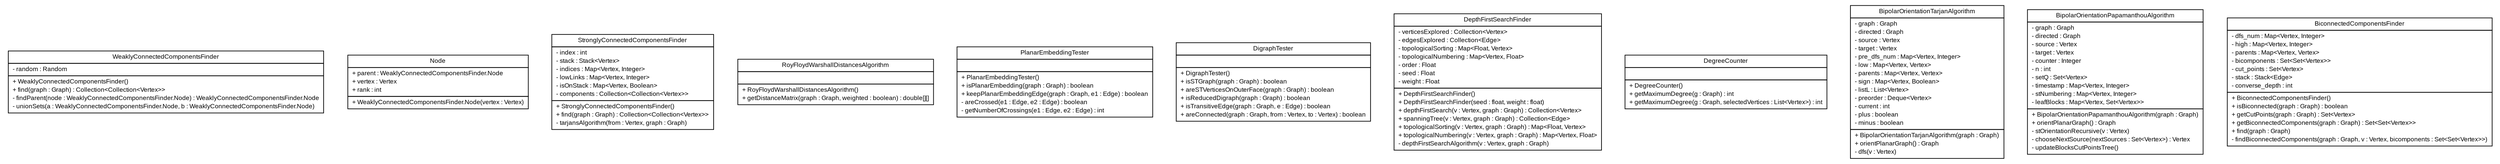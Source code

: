 #!/usr/local/bin/dot
#
# Class diagram 
# Generated by UMLGraph version R5_6 (http://www.umlgraph.org/)
#

digraph G {
	edge [fontname="arial",fontsize=10,labelfontname="arial",labelfontsize=10];
	node [fontname="arial",fontsize=10,shape=plaintext];
	nodesep=0.25;
	ranksep=0.5;
	// pfc.utilities.graph.WeaklyConnectedComponentsFinder
	c2454 [label=<<table title="pfc.utilities.graph.WeaklyConnectedComponentsFinder" border="0" cellborder="1" cellspacing="0" cellpadding="2" port="p" href="./WeaklyConnectedComponentsFinder.html">
		<tr><td><table border="0" cellspacing="0" cellpadding="1">
<tr><td align="center" balign="center"> WeaklyConnectedComponentsFinder </td></tr>
		</table></td></tr>
		<tr><td><table border="0" cellspacing="0" cellpadding="1">
<tr><td align="left" balign="left"> - random : Random </td></tr>
		</table></td></tr>
		<tr><td><table border="0" cellspacing="0" cellpadding="1">
<tr><td align="left" balign="left"> + WeaklyConnectedComponentsFinder() </td></tr>
<tr><td align="left" balign="left"> + find(graph : Graph) : Collection&lt;Collection&lt;Vertex&gt;&gt; </td></tr>
<tr><td align="left" balign="left"> - findParent(node : WeaklyConnectedComponentsFinder.Node) : WeaklyConnectedComponentsFinder.Node </td></tr>
<tr><td align="left" balign="left"> - unionSets(a : WeaklyConnectedComponentsFinder.Node, b : WeaklyConnectedComponentsFinder.Node) </td></tr>
		</table></td></tr>
		</table>>, URL="./WeaklyConnectedComponentsFinder.html", fontname="arial", fontcolor="black", fontsize=9.0];
	// pfc.utilities.graph.WeaklyConnectedComponentsFinder.Node
	c2455 [label=<<table title="pfc.utilities.graph.WeaklyConnectedComponentsFinder.Node" border="0" cellborder="1" cellspacing="0" cellpadding="2" port="p" href="./WeaklyConnectedComponentsFinder.Node.html">
		<tr><td><table border="0" cellspacing="0" cellpadding="1">
<tr><td align="center" balign="center"> Node </td></tr>
		</table></td></tr>
		<tr><td><table border="0" cellspacing="0" cellpadding="1">
<tr><td align="left" balign="left"> + parent : WeaklyConnectedComponentsFinder.Node </td></tr>
<tr><td align="left" balign="left"> + vertex : Vertex </td></tr>
<tr><td align="left" balign="left"> + rank : int </td></tr>
		</table></td></tr>
		<tr><td><table border="0" cellspacing="0" cellpadding="1">
<tr><td align="left" balign="left"> + WeaklyConnectedComponentsFinder.Node(vertex : Vertex) </td></tr>
		</table></td></tr>
		</table>>, URL="./WeaklyConnectedComponentsFinder.Node.html", fontname="arial", fontcolor="black", fontsize=9.0];
	// pfc.utilities.graph.StronglyConnectedComponentsFinder
	c2456 [label=<<table title="pfc.utilities.graph.StronglyConnectedComponentsFinder" border="0" cellborder="1" cellspacing="0" cellpadding="2" port="p" href="./StronglyConnectedComponentsFinder.html">
		<tr><td><table border="0" cellspacing="0" cellpadding="1">
<tr><td align="center" balign="center"> StronglyConnectedComponentsFinder </td></tr>
		</table></td></tr>
		<tr><td><table border="0" cellspacing="0" cellpadding="1">
<tr><td align="left" balign="left"> - index : int </td></tr>
<tr><td align="left" balign="left"> - stack : Stack&lt;Vertex&gt; </td></tr>
<tr><td align="left" balign="left"> - indices : Map&lt;Vertex, Integer&gt; </td></tr>
<tr><td align="left" balign="left"> - lowLinks : Map&lt;Vertex, Integer&gt; </td></tr>
<tr><td align="left" balign="left"> - isOnStack : Map&lt;Vertex, Boolean&gt; </td></tr>
<tr><td align="left" balign="left"> - components : Collection&lt;Collection&lt;Vertex&gt;&gt; </td></tr>
		</table></td></tr>
		<tr><td><table border="0" cellspacing="0" cellpadding="1">
<tr><td align="left" balign="left"> + StronglyConnectedComponentsFinder() </td></tr>
<tr><td align="left" balign="left"> + find(graph : Graph) : Collection&lt;Collection&lt;Vertex&gt;&gt; </td></tr>
<tr><td align="left" balign="left"> - tarjansAlgorithm(from : Vertex, graph : Graph) </td></tr>
		</table></td></tr>
		</table>>, URL="./StronglyConnectedComponentsFinder.html", fontname="arial", fontcolor="black", fontsize=9.0];
	// pfc.utilities.graph.RoyFloydWarshallDistancesAlgorithm
	c2457 [label=<<table title="pfc.utilities.graph.RoyFloydWarshallDistancesAlgorithm" border="0" cellborder="1" cellspacing="0" cellpadding="2" port="p" href="./RoyFloydWarshallDistancesAlgorithm.html">
		<tr><td><table border="0" cellspacing="0" cellpadding="1">
<tr><td align="center" balign="center"> RoyFloydWarshallDistancesAlgorithm </td></tr>
		</table></td></tr>
		<tr><td><table border="0" cellspacing="0" cellpadding="1">
<tr><td align="left" balign="left">  </td></tr>
		</table></td></tr>
		<tr><td><table border="0" cellspacing="0" cellpadding="1">
<tr><td align="left" balign="left"> + RoyFloydWarshallDistancesAlgorithm() </td></tr>
<tr><td align="left" balign="left"> + getDistanceMatrix(graph : Graph, weighted : boolean) : double[][] </td></tr>
		</table></td></tr>
		</table>>, URL="./RoyFloydWarshallDistancesAlgorithm.html", fontname="arial", fontcolor="black", fontsize=9.0];
	// pfc.utilities.graph.PlanarEmbeddingTester
	c2458 [label=<<table title="pfc.utilities.graph.PlanarEmbeddingTester" border="0" cellborder="1" cellspacing="0" cellpadding="2" port="p" href="./PlanarEmbeddingTester.html">
		<tr><td><table border="0" cellspacing="0" cellpadding="1">
<tr><td align="center" balign="center"> PlanarEmbeddingTester </td></tr>
		</table></td></tr>
		<tr><td><table border="0" cellspacing="0" cellpadding="1">
<tr><td align="left" balign="left">  </td></tr>
		</table></td></tr>
		<tr><td><table border="0" cellspacing="0" cellpadding="1">
<tr><td align="left" balign="left"> + PlanarEmbeddingTester() </td></tr>
<tr><td align="left" balign="left"> + isPlanarEmbedding(graph : Graph) : boolean </td></tr>
<tr><td align="left" balign="left"> + keepPlanarEmbeddingEdge(graph : Graph, e1 : Edge) : boolean </td></tr>
<tr><td align="left" balign="left"> - areCrossed(e1 : Edge, e2 : Edge) : boolean </td></tr>
<tr><td align="left" balign="left"> - getNumberOfCrossings(e1 : Edge, e2 : Edge) : int </td></tr>
		</table></td></tr>
		</table>>, URL="./PlanarEmbeddingTester.html", fontname="arial", fontcolor="black", fontsize=9.0];
	// pfc.utilities.graph.DigraphTester
	c2459 [label=<<table title="pfc.utilities.graph.DigraphTester" border="0" cellborder="1" cellspacing="0" cellpadding="2" port="p" href="./DigraphTester.html">
		<tr><td><table border="0" cellspacing="0" cellpadding="1">
<tr><td align="center" balign="center"> DigraphTester </td></tr>
		</table></td></tr>
		<tr><td><table border="0" cellspacing="0" cellpadding="1">
<tr><td align="left" balign="left">  </td></tr>
		</table></td></tr>
		<tr><td><table border="0" cellspacing="0" cellpadding="1">
<tr><td align="left" balign="left"> + DigraphTester() </td></tr>
<tr><td align="left" balign="left"> + isSTGraph(graph : Graph) : boolean </td></tr>
<tr><td align="left" balign="left"> + areSTVerticesOnOuterFace(graph : Graph) : boolean </td></tr>
<tr><td align="left" balign="left"> + isReducedDigraph(graph : Graph) : boolean </td></tr>
<tr><td align="left" balign="left"> + isTransitiveEdge(graph : Graph, e : Edge) : boolean </td></tr>
<tr><td align="left" balign="left"> + areConnected(graph : Graph, from : Vertex, to : Vertex) : boolean </td></tr>
		</table></td></tr>
		</table>>, URL="./DigraphTester.html", fontname="arial", fontcolor="black", fontsize=9.0];
	// pfc.utilities.graph.DepthFirstSearchFinder
	c2460 [label=<<table title="pfc.utilities.graph.DepthFirstSearchFinder" border="0" cellborder="1" cellspacing="0" cellpadding="2" port="p" href="./DepthFirstSearchFinder.html">
		<tr><td><table border="0" cellspacing="0" cellpadding="1">
<tr><td align="center" balign="center"> DepthFirstSearchFinder </td></tr>
		</table></td></tr>
		<tr><td><table border="0" cellspacing="0" cellpadding="1">
<tr><td align="left" balign="left"> - verticesExplored : Collection&lt;Vertex&gt; </td></tr>
<tr><td align="left" balign="left"> - edgesExplored : Collection&lt;Edge&gt; </td></tr>
<tr><td align="left" balign="left"> - topologicalSorting : Map&lt;Float, Vertex&gt; </td></tr>
<tr><td align="left" balign="left"> - topologicalNumbering : Map&lt;Vertex, Float&gt; </td></tr>
<tr><td align="left" balign="left"> - order : Float </td></tr>
<tr><td align="left" balign="left"> - seed : Float </td></tr>
<tr><td align="left" balign="left"> - weight : Float </td></tr>
		</table></td></tr>
		<tr><td><table border="0" cellspacing="0" cellpadding="1">
<tr><td align="left" balign="left"> + DepthFirstSearchFinder() </td></tr>
<tr><td align="left" balign="left"> + DepthFirstSearchFinder(seed : float, weight : float) </td></tr>
<tr><td align="left" balign="left"> + depthFirstSearch(v : Vertex, graph : Graph) : Collection&lt;Vertex&gt; </td></tr>
<tr><td align="left" balign="left"> + spanningTree(v : Vertex, graph : Graph) : Collection&lt;Edge&gt; </td></tr>
<tr><td align="left" balign="left"> + topologicalSorting(v : Vertex, graph : Graph) : Map&lt;Float, Vertex&gt; </td></tr>
<tr><td align="left" balign="left"> + topologicalNumbering(v : Vertex, graph : Graph) : Map&lt;Vertex, Float&gt; </td></tr>
<tr><td align="left" balign="left"> - depthFirstSearchAlgorithm(v : Vertex, graph : Graph) </td></tr>
		</table></td></tr>
		</table>>, URL="./DepthFirstSearchFinder.html", fontname="arial", fontcolor="black", fontsize=9.0];
	// pfc.utilities.graph.DegreeCounter
	c2461 [label=<<table title="pfc.utilities.graph.DegreeCounter" border="0" cellborder="1" cellspacing="0" cellpadding="2" port="p" href="./DegreeCounter.html">
		<tr><td><table border="0" cellspacing="0" cellpadding="1">
<tr><td align="center" balign="center"> DegreeCounter </td></tr>
		</table></td></tr>
		<tr><td><table border="0" cellspacing="0" cellpadding="1">
<tr><td align="left" balign="left">  </td></tr>
		</table></td></tr>
		<tr><td><table border="0" cellspacing="0" cellpadding="1">
<tr><td align="left" balign="left"> + DegreeCounter() </td></tr>
<tr><td align="left" balign="left"> + getMaximumDegree(g : Graph) : int </td></tr>
<tr><td align="left" balign="left"> + getMaximumDegree(g : Graph, selectedVertices : List&lt;Vertex&gt;) : int </td></tr>
		</table></td></tr>
		</table>>, URL="./DegreeCounter.html", fontname="arial", fontcolor="black", fontsize=9.0];
	// pfc.utilities.graph.BipolarOrientationTarjanAlgorithm
	c2462 [label=<<table title="pfc.utilities.graph.BipolarOrientationTarjanAlgorithm" border="0" cellborder="1" cellspacing="0" cellpadding="2" port="p" href="./BipolarOrientationTarjanAlgorithm.html">
		<tr><td><table border="0" cellspacing="0" cellpadding="1">
<tr><td align="center" balign="center"> BipolarOrientationTarjanAlgorithm </td></tr>
		</table></td></tr>
		<tr><td><table border="0" cellspacing="0" cellpadding="1">
<tr><td align="left" balign="left"> - graph : Graph </td></tr>
<tr><td align="left" balign="left"> - directed : Graph </td></tr>
<tr><td align="left" balign="left"> - source : Vertex </td></tr>
<tr><td align="left" balign="left"> - target : Vertex </td></tr>
<tr><td align="left" balign="left"> - pre_dfs_num : Map&lt;Vertex, Integer&gt; </td></tr>
<tr><td align="left" balign="left"> - low : Map&lt;Vertex, Vertex&gt; </td></tr>
<tr><td align="left" balign="left"> - parents : Map&lt;Vertex, Vertex&gt; </td></tr>
<tr><td align="left" balign="left"> - sign : Map&lt;Vertex, Boolean&gt; </td></tr>
<tr><td align="left" balign="left"> - listL : List&lt;Vertex&gt; </td></tr>
<tr><td align="left" balign="left"> - preorder : Deque&lt;Vertex&gt; </td></tr>
<tr><td align="left" balign="left"> - current : int </td></tr>
<tr><td align="left" balign="left"> - plus : boolean </td></tr>
<tr><td align="left" balign="left"> - minus : boolean </td></tr>
		</table></td></tr>
		<tr><td><table border="0" cellspacing="0" cellpadding="1">
<tr><td align="left" balign="left"> + BipolarOrientationTarjanAlgorithm(graph : Graph) </td></tr>
<tr><td align="left" balign="left"> + orientPlanarGraph() : Graph </td></tr>
<tr><td align="left" balign="left"> - dfs(v : Vertex) </td></tr>
		</table></td></tr>
		</table>>, URL="./BipolarOrientationTarjanAlgorithm.html", fontname="arial", fontcolor="black", fontsize=9.0];
	// pfc.utilities.graph.BipolarOrientationPapamanthouAlgorithm
	c2463 [label=<<table title="pfc.utilities.graph.BipolarOrientationPapamanthouAlgorithm" border="0" cellborder="1" cellspacing="0" cellpadding="2" port="p" href="./BipolarOrientationPapamanthouAlgorithm.html">
		<tr><td><table border="0" cellspacing="0" cellpadding="1">
<tr><td align="center" balign="center"> BipolarOrientationPapamanthouAlgorithm </td></tr>
		</table></td></tr>
		<tr><td><table border="0" cellspacing="0" cellpadding="1">
<tr><td align="left" balign="left"> - graph : Graph </td></tr>
<tr><td align="left" balign="left"> - directed : Graph </td></tr>
<tr><td align="left" balign="left"> - source : Vertex </td></tr>
<tr><td align="left" balign="left"> - target : Vertex </td></tr>
<tr><td align="left" balign="left"> - counter : Integer </td></tr>
<tr><td align="left" balign="left"> - n : int </td></tr>
<tr><td align="left" balign="left"> - setQ : Set&lt;Vertex&gt; </td></tr>
<tr><td align="left" balign="left"> - timestamp : Map&lt;Vertex, Integer&gt; </td></tr>
<tr><td align="left" balign="left"> - stNumbering : Map&lt;Vertex, Integer&gt; </td></tr>
<tr><td align="left" balign="left"> - leafBlocks : Map&lt;Vertex, Set&lt;Vertex&gt;&gt; </td></tr>
		</table></td></tr>
		<tr><td><table border="0" cellspacing="0" cellpadding="1">
<tr><td align="left" balign="left"> + BipolarOrientationPapamanthouAlgorithm(graph : Graph) </td></tr>
<tr><td align="left" balign="left"> + orientPlanarGraph() : Graph </td></tr>
<tr><td align="left" balign="left"> - stOrientationRecursive(v : Vertex) </td></tr>
<tr><td align="left" balign="left"> - chooseNextSource(nextSources : Set&lt;Vertex&gt;) : Vertex </td></tr>
<tr><td align="left" balign="left"> - updateBlocksCutPointsTree() </td></tr>
		</table></td></tr>
		</table>>, URL="./BipolarOrientationPapamanthouAlgorithm.html", fontname="arial", fontcolor="black", fontsize=9.0];
	// pfc.utilities.graph.BiconnectedComponentsFinder
	c2464 [label=<<table title="pfc.utilities.graph.BiconnectedComponentsFinder" border="0" cellborder="1" cellspacing="0" cellpadding="2" port="p" href="./BiconnectedComponentsFinder.html">
		<tr><td><table border="0" cellspacing="0" cellpadding="1">
<tr><td align="center" balign="center"> BiconnectedComponentsFinder </td></tr>
		</table></td></tr>
		<tr><td><table border="0" cellspacing="0" cellpadding="1">
<tr><td align="left" balign="left"> - dfs_num : Map&lt;Vertex, Integer&gt; </td></tr>
<tr><td align="left" balign="left"> - high : Map&lt;Vertex, Integer&gt; </td></tr>
<tr><td align="left" balign="left"> - parents : Map&lt;Vertex, Vertex&gt; </td></tr>
<tr><td align="left" balign="left"> - bicomponents : Set&lt;Set&lt;Vertex&gt;&gt; </td></tr>
<tr><td align="left" balign="left"> - cut_points : Set&lt;Vertex&gt; </td></tr>
<tr><td align="left" balign="left"> - stack : Stack&lt;Edge&gt; </td></tr>
<tr><td align="left" balign="left"> - converse_depth : int </td></tr>
		</table></td></tr>
		<tr><td><table border="0" cellspacing="0" cellpadding="1">
<tr><td align="left" balign="left"> + BiconnectedComponentsFinder() </td></tr>
<tr><td align="left" balign="left"> + isBiconnected(graph : Graph) : boolean </td></tr>
<tr><td align="left" balign="left"> + getCutPoints(graph : Graph) : Set&lt;Vertex&gt; </td></tr>
<tr><td align="left" balign="left"> + getBiconnectedComponents(graph : Graph) : Set&lt;Set&lt;Vertex&gt;&gt; </td></tr>
<tr><td align="left" balign="left"> + find(graph : Graph) </td></tr>
<tr><td align="left" balign="left"> - findBiconnectedComponents(graph : Graph, v : Vertex, bicomponents : Set&lt;Set&lt;Vertex&gt;&gt;) </td></tr>
		</table></td></tr>
		</table>>, URL="./BiconnectedComponentsFinder.html", fontname="arial", fontcolor="black", fontsize=9.0];
}

